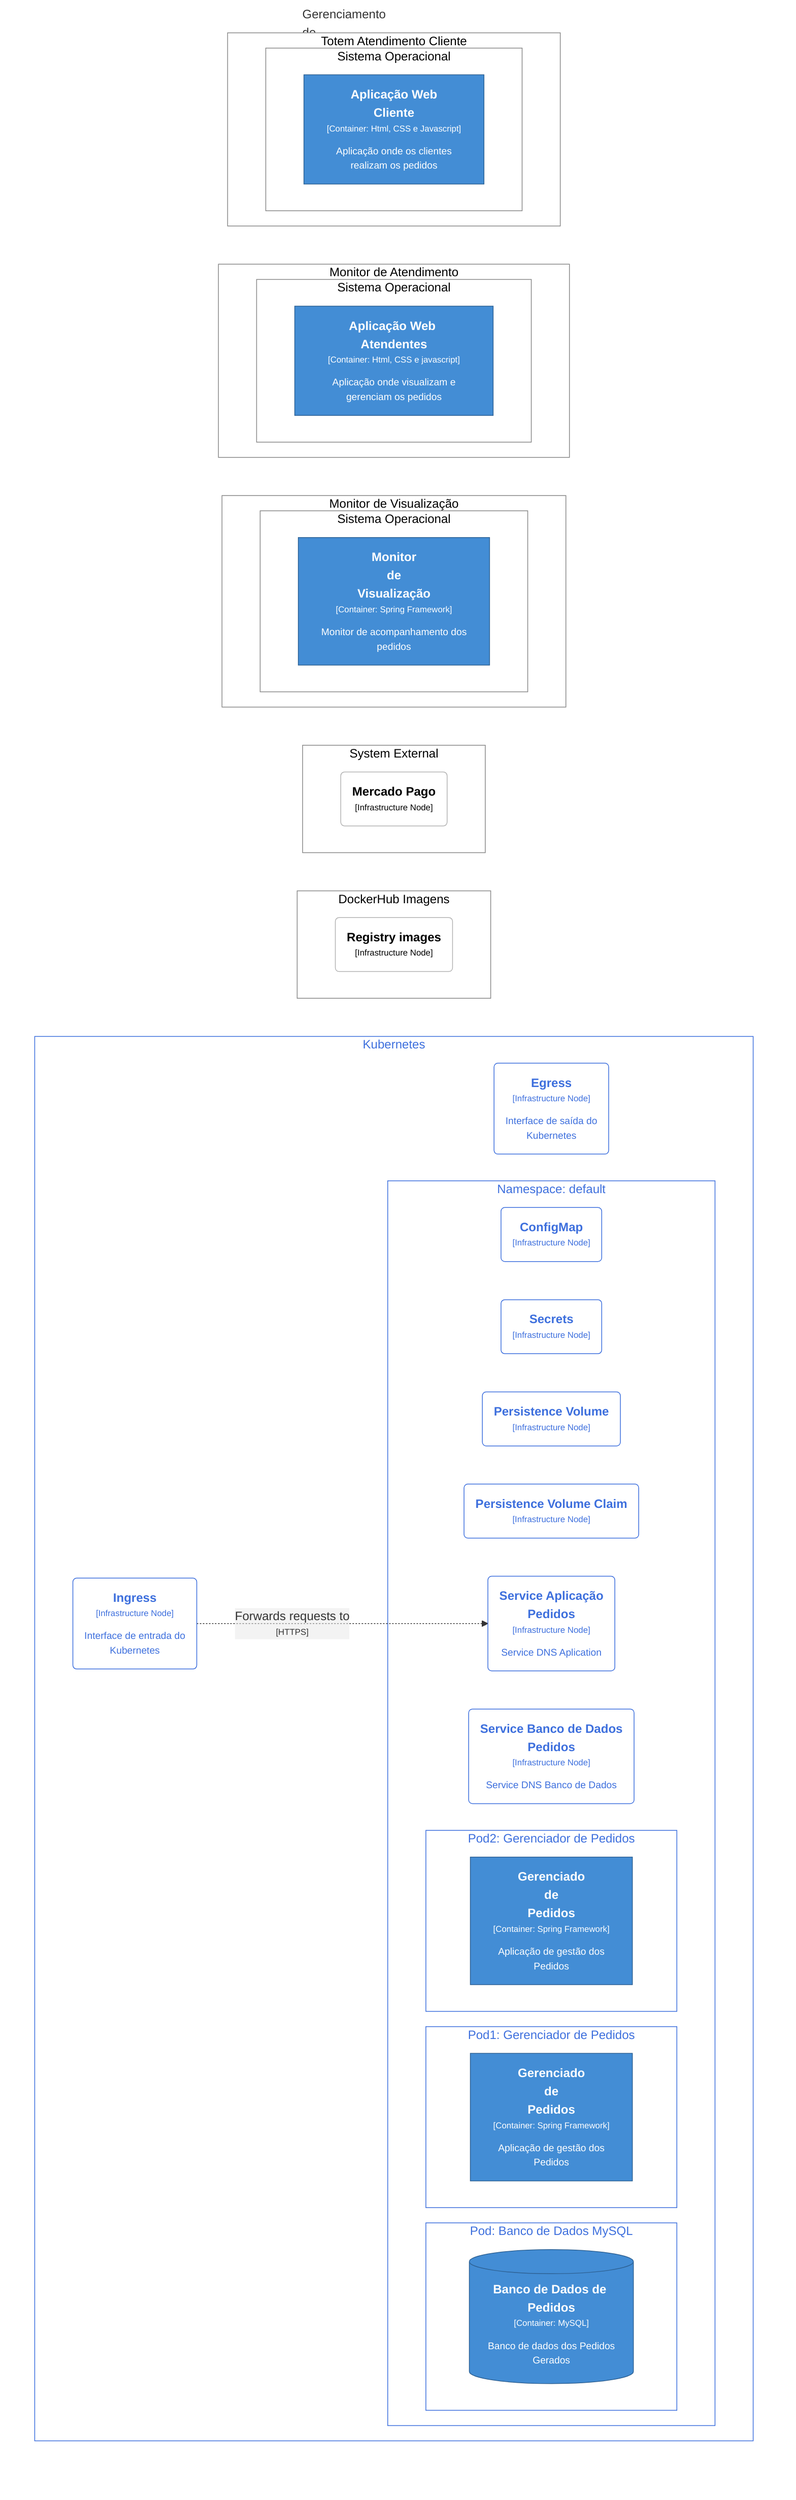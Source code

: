 graph TB
  linkStyle default fill:#ffffff

  subgraph diagram ["Gerenciamento \nde \nPedidos - Deployment - Produção"]
    style diagram fill:#ffffff,stroke:#ffffff

    subgraph 52 [Totem Atendimento Cliente]
      style 52 fill:#ffffff,stroke:#888888,color:#000000

      subgraph 53 [Sistema Operacional]
        style 53 fill:#ffffff,stroke:#888888,color:#000000

        54["<div style='font-weight: bold'>Aplicação Web \nCliente</div><div style='font-size: 70%; margin-top: 0px'>[Container: Html, CSS e Javascript]</div><div style='font-size: 80%; margin-top:10px'>Aplicação onde os clientes<br />realizam os pedidos</div>"]
        style 54 fill:#438dd5,stroke:#2e6295,color:#ffffff
      end

    end

    subgraph 55 [Monitor de Atendimento]
      style 55 fill:#ffffff,stroke:#888888,color:#000000

      subgraph 56 [Sistema Operacional]
        style 56 fill:#ffffff,stroke:#888888,color:#000000

        57["<div style='font-weight: bold'>Aplicação Web Atendentes</div><div style='font-size: 70%; margin-top: 0px'>[Container: Html, CSS e javascript]</div><div style='font-size: 80%; margin-top:10px'>Aplicação onde visualizam e<br />gerenciam os pedidos</div>"]
        style 57 fill:#438dd5,stroke:#2e6295,color:#ffffff
      end

    end

    subgraph 58 [Monitor de Visualização]
      style 58 fill:#ffffff,stroke:#888888,color:#000000

      subgraph 59 [Sistema Operacional]
        style 59 fill:#ffffff,stroke:#888888,color:#000000

        60["<div style='font-weight: bold'>Monitor \nde \nVisualização</div><div style='font-size: 70%; margin-top: 0px'>[Container: Spring Framework]</div><div style='font-size: 80%; margin-top:10px'>Monitor de acompanhamento dos<br />pedidos</div>"]
        style 60 fill:#438dd5,stroke:#2e6295,color:#ffffff
      end

    end

    subgraph 61 [System External]
      style 61 fill:#ffffff,stroke:#888888,color:#000000

      62("<div style='font-weight: bold'>Mercado Pago</div><div style='font-size: 70%; margin-top: 0px'>[Infrastructure Node]</div>")
      style 62 fill:#ffffff,stroke:#b2b2b2,color:#000000
    end

    subgraph 63 [DockerHub Imagens]
      style 63 fill:#ffffff,stroke:#888888,color:#000000

      64("<div style='font-weight: bold'>Registry images</div><div style='font-size: 70%; margin-top: 0px'>[Infrastructure Node]</div>")
      style 64 fill:#ffffff,stroke:#b2b2b2,color:#000000
    end

    subgraph 65 [Kubernetes]
      style 65 fill:#ffffff,stroke:#3d6fdd,color:#3d6fdd

      66("<div style='font-weight: bold'>Ingress</div><div style='font-size: 70%; margin-top: 0px'>[Infrastructure Node]</div><div style='font-size: 80%; margin-top:10px'>Interface de entrada do<br />Kubernetes</div>")
      style 66 fill:#ffffff,stroke:#3d6fdd,color:#3d6fdd
      67("<div style='font-weight: bold'>Egress</div><div style='font-size: 70%; margin-top: 0px'>[Infrastructure Node]</div><div style='font-size: 80%; margin-top:10px'>Interface de saída do<br />Kubernetes</div>")
      style 67 fill:#ffffff,stroke:#3d6fdd,color:#3d6fdd
      subgraph 68 [Namespace: default]
        style 68 fill:#ffffff,stroke:#3d6fdd,color:#3d6fdd

        69("<div style='font-weight: bold'>ConfigMap</div><div style='font-size: 70%; margin-top: 0px'>[Infrastructure Node]</div>")
        style 69 fill:#ffffff,stroke:#3d6fdd,color:#3d6fdd
        70("<div style='font-weight: bold'>Secrets</div><div style='font-size: 70%; margin-top: 0px'>[Infrastructure Node]</div>")
        style 70 fill:#ffffff,stroke:#3d6fdd,color:#3d6fdd
        71("<div style='font-weight: bold'>Persistence Volume</div><div style='font-size: 70%; margin-top: 0px'>[Infrastructure Node]</div>")
        style 71 fill:#ffffff,stroke:#3d6fdd,color:#3d6fdd
        72("<div style='font-weight: bold'>Persistence Volume Claim</div><div style='font-size: 70%; margin-top: 0px'>[Infrastructure Node]</div>")
        style 72 fill:#ffffff,stroke:#3d6fdd,color:#3d6fdd
        73("<div style='font-weight: bold'>Service Aplicação \nPedidos</div><div style='font-size: 70%; margin-top: 0px'>[Infrastructure Node]</div><div style='font-size: 80%; margin-top:10px'>Service DNS Aplication</div>")
        style 73 fill:#ffffff,stroke:#3d6fdd,color:#3d6fdd
        74("<div style='font-weight: bold'>Service Banco de Dados \nPedidos</div><div style='font-size: 70%; margin-top: 0px'>[Infrastructure Node]</div><div style='font-size: 80%; margin-top:10px'>Service DNS Banco de Dados</div>")
        style 74 fill:#ffffff,stroke:#3d6fdd,color:#3d6fdd
        subgraph 75 [Pod2: Gerenciador de Pedidos]
          style 75 fill:#ffffff,stroke:#3d6fdd,color:#3d6fdd

          76["<div style='font-weight: bold'>Gerenciado \nde \nPedidos</div><div style='font-size: 70%; margin-top: 0px'>[Container: Spring Framework]</div><div style='font-size: 80%; margin-top:10px'>Aplicação de gestão dos<br />Pedidos</div>"]
          style 76 fill:#438dd5,stroke:#2e6295,color:#ffffff
        end

        subgraph 80 [Pod1: Gerenciador de Pedidos]
          style 80 fill:#ffffff,stroke:#3d6fdd,color:#3d6fdd

          81["<div style='font-weight: bold'>Gerenciado \nde \nPedidos</div><div style='font-size: 70%; margin-top: 0px'>[Container: Spring Framework]</div><div style='font-size: 80%; margin-top:10px'>Aplicação de gestão dos<br />Pedidos</div>"]
          style 81 fill:#438dd5,stroke:#2e6295,color:#ffffff
        end

        subgraph 85 [Pod: Banco de Dados MySQL]
          style 85 fill:#ffffff,stroke:#3d6fdd,color:#3d6fdd

          86[("<div style='font-weight: bold'>Banco de Dados de Pedidos</div><div style='font-size: 70%; margin-top: 0px'>[Container: MySQL]</div><div style='font-size: 80%; margin-top:10px'>Banco de dados dos Pedidos<br />Gerados</div>")]
          style 86 fill:#438dd5,stroke:#2e6295,color:#ffffff
        end

      end

    end

    66-. "<div>Forwards requests to</div><div style='font-size: 70%'>[HTTPS]</div>" .->73
  end